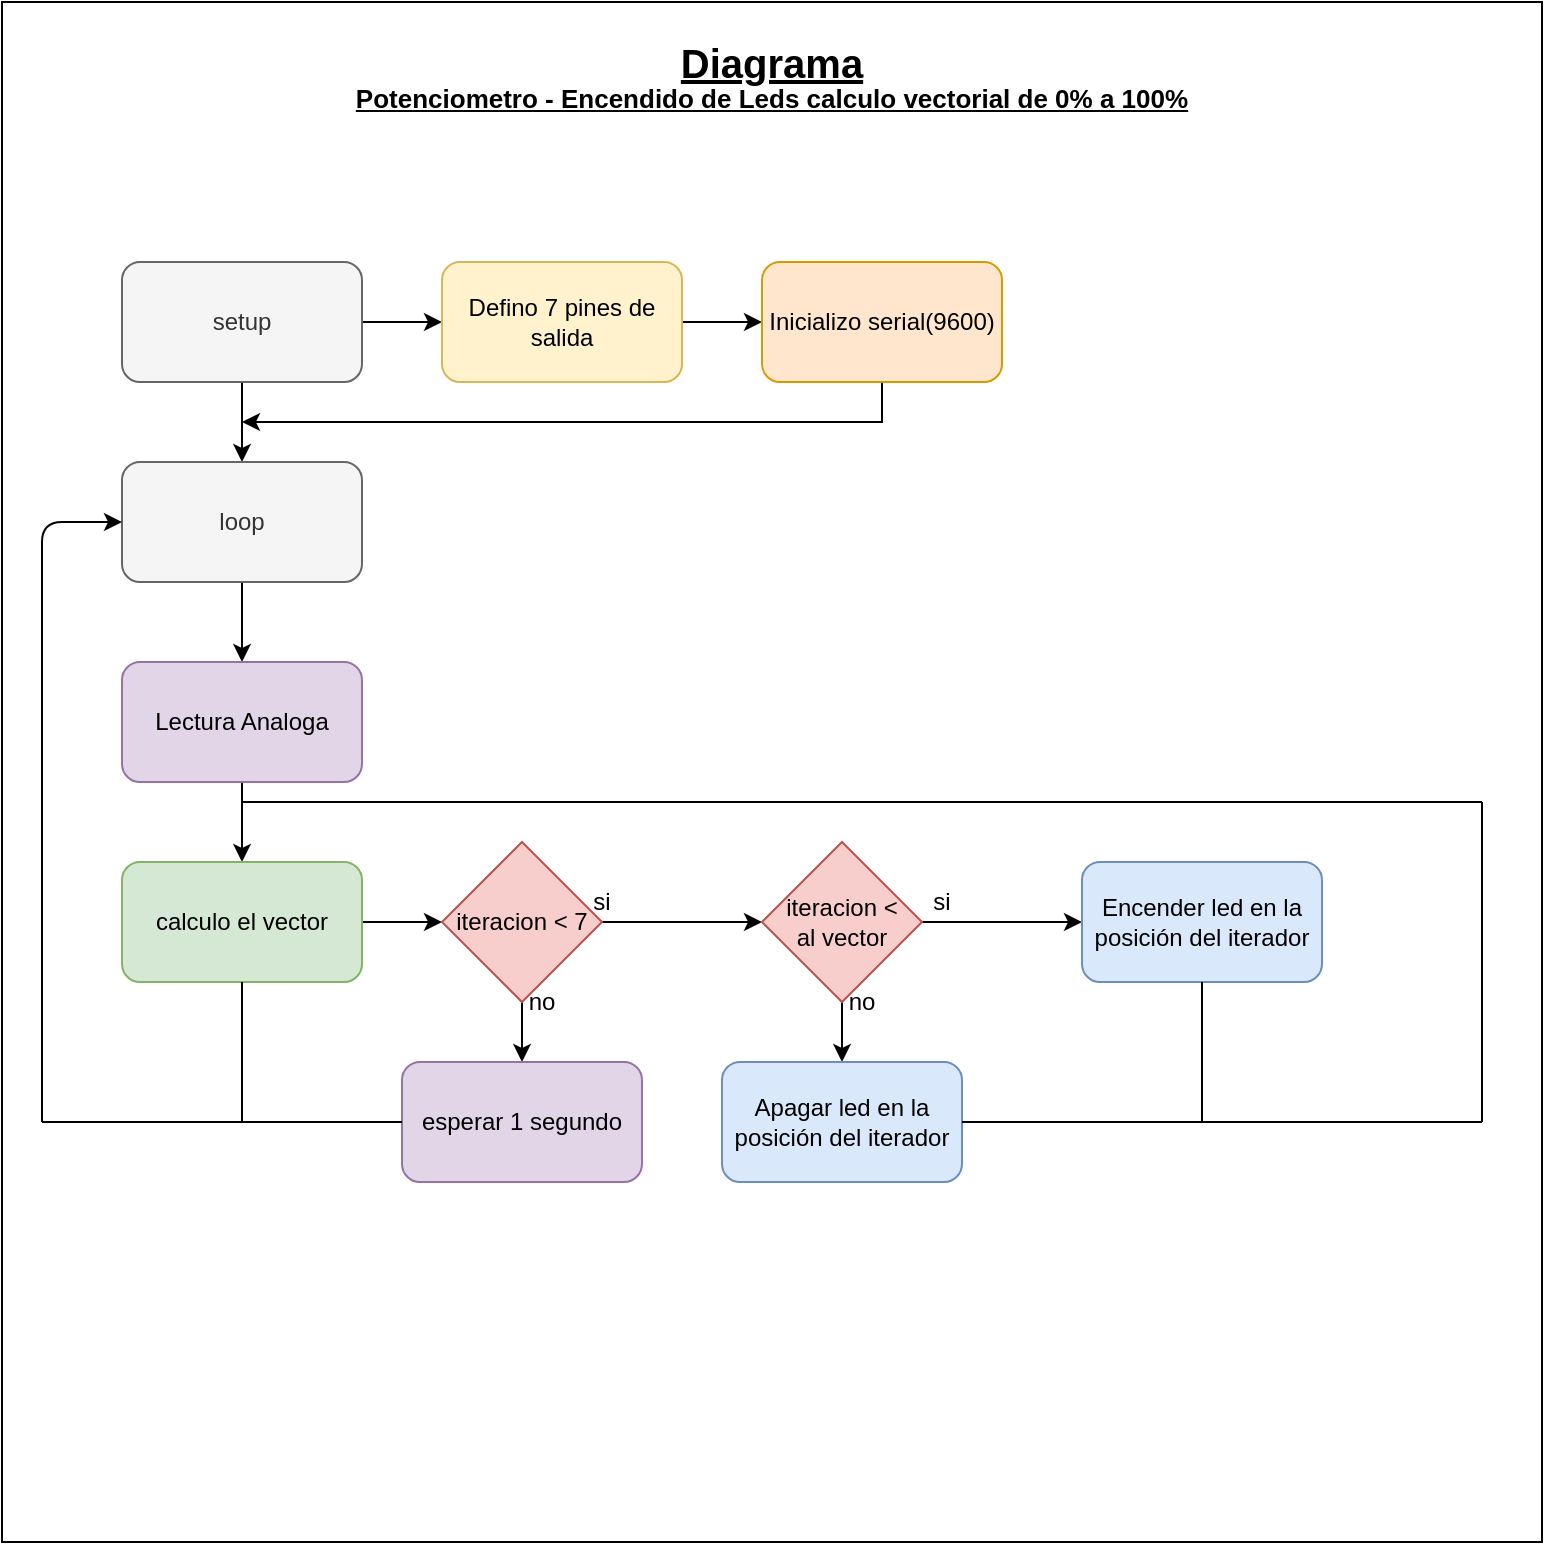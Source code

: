 <mxfile version="13.9.3" type="device"><diagram id="oCxgoDgu0oGL35cv8EJJ" name="Page-1"><mxGraphModel dx="1038" dy="1675" grid="1" gridSize="10" guides="1" tooltips="1" connect="1" arrows="1" fold="1" page="1" pageScale="1" pageWidth="850" pageHeight="1100" math="0" shadow="0"><root><mxCell id="0"/><mxCell id="1" parent="0"/><mxCell id="mV7w_n5M4LXwtwKgWq0q-77" value="" style="whiteSpace=wrap;html=1;aspect=fixed;" vertex="1" parent="1"><mxGeometry x="150" y="-50" width="770" height="770" as="geometry"/></mxCell><mxCell id="mV7w_n5M4LXwtwKgWq0q-78" value="" style="edgeStyle=orthogonalEdgeStyle;rounded=0;orthogonalLoop=1;jettySize=auto;html=1;" edge="1" source="mV7w_n5M4LXwtwKgWq0q-80" target="mV7w_n5M4LXwtwKgWq0q-82" parent="1"><mxGeometry relative="1" as="geometry"/></mxCell><mxCell id="mV7w_n5M4LXwtwKgWq0q-79" value="" style="edgeStyle=orthogonalEdgeStyle;rounded=0;orthogonalLoop=1;jettySize=auto;html=1;" edge="1" source="mV7w_n5M4LXwtwKgWq0q-80" target="mV7w_n5M4LXwtwKgWq0q-97" parent="1"><mxGeometry relative="1" as="geometry"/></mxCell><mxCell id="mV7w_n5M4LXwtwKgWq0q-80" value="setup" style="rounded=1;whiteSpace=wrap;html=1;fillColor=#f5f5f5;strokeColor=#666666;fontColor=#333333;" vertex="1" parent="1"><mxGeometry x="210" y="80" width="120" height="60" as="geometry"/></mxCell><mxCell id="mV7w_n5M4LXwtwKgWq0q-81" value="" style="edgeStyle=orthogonalEdgeStyle;rounded=0;orthogonalLoop=1;jettySize=auto;html=1;" edge="1" source="mV7w_n5M4LXwtwKgWq0q-82" target="mV7w_n5M4LXwtwKgWq0q-84" parent="1"><mxGeometry relative="1" as="geometry"/></mxCell><mxCell id="mV7w_n5M4LXwtwKgWq0q-82" value="loop" style="rounded=1;whiteSpace=wrap;html=1;fillColor=#f5f5f5;strokeColor=#666666;fontColor=#333333;" vertex="1" parent="1"><mxGeometry x="210" y="180" width="120" height="60" as="geometry"/></mxCell><mxCell id="mV7w_n5M4LXwtwKgWq0q-83" value="" style="edgeStyle=orthogonalEdgeStyle;rounded=0;orthogonalLoop=1;jettySize=auto;html=1;" edge="1" source="mV7w_n5M4LXwtwKgWq0q-84" target="mV7w_n5M4LXwtwKgWq0q-86" parent="1"><mxGeometry relative="1" as="geometry"/></mxCell><mxCell id="mV7w_n5M4LXwtwKgWq0q-84" value="Lectura Analoga" style="rounded=1;whiteSpace=wrap;html=1;fillColor=#e1d5e7;strokeColor=#9673a6;" vertex="1" parent="1"><mxGeometry x="210" y="280" width="120" height="60" as="geometry"/></mxCell><mxCell id="mV7w_n5M4LXwtwKgWq0q-85" value="" style="edgeStyle=orthogonalEdgeStyle;rounded=0;orthogonalLoop=1;jettySize=auto;html=1;" edge="1" source="mV7w_n5M4LXwtwKgWq0q-86" target="mV7w_n5M4LXwtwKgWq0q-89" parent="1"><mxGeometry relative="1" as="geometry"/></mxCell><mxCell id="mV7w_n5M4LXwtwKgWq0q-86" value="&lt;div&gt;&lt;br&gt;&lt;/div&gt;&lt;div&gt;calculo el vector&lt;/div&gt;&lt;div&gt;&lt;br&gt;&lt;/div&gt;" style="rounded=1;whiteSpace=wrap;html=1;fillColor=#d5e8d4;strokeColor=#82b366;" vertex="1" parent="1"><mxGeometry x="210" y="380" width="120" height="60" as="geometry"/></mxCell><mxCell id="mV7w_n5M4LXwtwKgWq0q-87" value="" style="edgeStyle=orthogonalEdgeStyle;rounded=0;orthogonalLoop=1;jettySize=auto;html=1;" edge="1" source="mV7w_n5M4LXwtwKgWq0q-89" target="mV7w_n5M4LXwtwKgWq0q-92" parent="1"><mxGeometry relative="1" as="geometry"/></mxCell><mxCell id="mV7w_n5M4LXwtwKgWq0q-88" value="" style="edgeStyle=orthogonalEdgeStyle;rounded=0;orthogonalLoop=1;jettySize=auto;html=1;" edge="1" source="mV7w_n5M4LXwtwKgWq0q-89" target="mV7w_n5M4LXwtwKgWq0q-94" parent="1"><mxGeometry relative="1" as="geometry"/></mxCell><mxCell id="mV7w_n5M4LXwtwKgWq0q-89" value="iteracion &amp;lt; 7" style="rhombus;whiteSpace=wrap;html=1;fillColor=#f8cecc;strokeColor=#b85450;" vertex="1" parent="1"><mxGeometry x="370" y="370" width="80" height="80" as="geometry"/></mxCell><mxCell id="mV7w_n5M4LXwtwKgWq0q-90" value="" style="edgeStyle=orthogonalEdgeStyle;rounded=0;orthogonalLoop=1;jettySize=auto;html=1;" edge="1" source="mV7w_n5M4LXwtwKgWq0q-92" target="mV7w_n5M4LXwtwKgWq0q-93" parent="1"><mxGeometry relative="1" as="geometry"/></mxCell><mxCell id="mV7w_n5M4LXwtwKgWq0q-91" value="" style="edgeStyle=orthogonalEdgeStyle;rounded=0;orthogonalLoop=1;jettySize=auto;html=1;" edge="1" source="mV7w_n5M4LXwtwKgWq0q-92" target="mV7w_n5M4LXwtwKgWq0q-95" parent="1"><mxGeometry relative="1" as="geometry"/></mxCell><mxCell id="mV7w_n5M4LXwtwKgWq0q-92" value="&lt;div&gt;iteracion &amp;lt; &lt;br&gt;&lt;/div&gt;&lt;div&gt;al vector&lt;/div&gt;" style="rhombus;whiteSpace=wrap;html=1;fillColor=#f8cecc;strokeColor=#b85450;" vertex="1" parent="1"><mxGeometry x="530" y="370" width="80" height="80" as="geometry"/></mxCell><mxCell id="mV7w_n5M4LXwtwKgWq0q-93" value="Encender led en la posición del iterador" style="rounded=1;whiteSpace=wrap;html=1;fillColor=#dae8fc;strokeColor=#6c8ebf;" vertex="1" parent="1"><mxGeometry x="690" y="380" width="120" height="60" as="geometry"/></mxCell><mxCell id="mV7w_n5M4LXwtwKgWq0q-94" value="esperar 1 segundo" style="rounded=1;whiteSpace=wrap;html=1;fillColor=#e1d5e7;strokeColor=#9673a6;" vertex="1" parent="1"><mxGeometry x="350" y="480" width="120" height="60" as="geometry"/></mxCell><mxCell id="mV7w_n5M4LXwtwKgWq0q-95" value="Apagar led en la posición del iterador" style="rounded=1;whiteSpace=wrap;html=1;fillColor=#dae8fc;strokeColor=#6c8ebf;" vertex="1" parent="1"><mxGeometry x="510" y="480" width="120" height="60" as="geometry"/></mxCell><mxCell id="mV7w_n5M4LXwtwKgWq0q-96" value="" style="edgeStyle=orthogonalEdgeStyle;rounded=0;orthogonalLoop=1;jettySize=auto;html=1;" edge="1" source="mV7w_n5M4LXwtwKgWq0q-97" target="mV7w_n5M4LXwtwKgWq0q-99" parent="1"><mxGeometry relative="1" as="geometry"/></mxCell><mxCell id="mV7w_n5M4LXwtwKgWq0q-97" value="Defino 7 pines de salida" style="rounded=1;whiteSpace=wrap;html=1;fillColor=#fff2cc;strokeColor=#d6b656;" vertex="1" parent="1"><mxGeometry x="370" y="80" width="120" height="60" as="geometry"/></mxCell><mxCell id="mV7w_n5M4LXwtwKgWq0q-98" style="edgeStyle=orthogonalEdgeStyle;rounded=0;orthogonalLoop=1;jettySize=auto;html=1;" edge="1" source="mV7w_n5M4LXwtwKgWq0q-99" parent="1"><mxGeometry relative="1" as="geometry"><mxPoint x="270" y="160" as="targetPoint"/><Array as="points"><mxPoint x="590" y="160"/></Array></mxGeometry></mxCell><mxCell id="mV7w_n5M4LXwtwKgWq0q-99" value="Inicializo serial(9600)" style="rounded=1;whiteSpace=wrap;html=1;fillColor=#ffe6cc;strokeColor=#d79b00;" vertex="1" parent="1"><mxGeometry x="530" y="80" width="120" height="60" as="geometry"/></mxCell><mxCell id="mV7w_n5M4LXwtwKgWq0q-100" value="" style="endArrow=none;html=1;" edge="1" parent="1"><mxGeometry width="50" height="50" relative="1" as="geometry"><mxPoint x="270" y="350" as="sourcePoint"/><mxPoint x="890" y="350" as="targetPoint"/><Array as="points"/></mxGeometry></mxCell><mxCell id="mV7w_n5M4LXwtwKgWq0q-101" value="" style="endArrow=none;html=1;" edge="1" parent="1"><mxGeometry width="50" height="50" relative="1" as="geometry"><mxPoint x="630" y="510" as="sourcePoint"/><mxPoint x="890" y="510" as="targetPoint"/></mxGeometry></mxCell><mxCell id="mV7w_n5M4LXwtwKgWq0q-102" value="" style="endArrow=none;html=1;" edge="1" parent="1"><mxGeometry width="50" height="50" relative="1" as="geometry"><mxPoint x="890" y="510" as="sourcePoint"/><mxPoint x="890" y="350" as="targetPoint"/></mxGeometry></mxCell><mxCell id="mV7w_n5M4LXwtwKgWq0q-103" value="" style="endArrow=none;html=1;entryX=0.5;entryY=1;entryDx=0;entryDy=0;" edge="1" target="mV7w_n5M4LXwtwKgWq0q-93" parent="1"><mxGeometry width="50" height="50" relative="1" as="geometry"><mxPoint x="750" y="510" as="sourcePoint"/><mxPoint x="780" y="460" as="targetPoint"/></mxGeometry></mxCell><mxCell id="mV7w_n5M4LXwtwKgWq0q-104" value="" style="endArrow=none;html=1;entryX=0;entryY=0.5;entryDx=0;entryDy=0;" edge="1" target="mV7w_n5M4LXwtwKgWq0q-94" parent="1"><mxGeometry width="50" height="50" relative="1" as="geometry"><mxPoint x="170" y="510" as="sourcePoint"/><mxPoint x="250" y="470" as="targetPoint"/></mxGeometry></mxCell><mxCell id="mV7w_n5M4LXwtwKgWq0q-105" value="" style="endArrow=classic;html=1;entryX=0;entryY=0.5;entryDx=0;entryDy=0;" edge="1" target="mV7w_n5M4LXwtwKgWq0q-82" parent="1"><mxGeometry width="50" height="50" relative="1" as="geometry"><mxPoint x="170" y="510" as="sourcePoint"/><mxPoint x="170" y="200" as="targetPoint"/><Array as="points"><mxPoint x="170" y="210"/></Array></mxGeometry></mxCell><mxCell id="mV7w_n5M4LXwtwKgWq0q-106" value="" style="endArrow=none;html=1;" edge="1" parent="1"><mxGeometry width="50" height="50" relative="1" as="geometry"><mxPoint x="270" y="510" as="sourcePoint"/><mxPoint x="270" y="440" as="targetPoint"/></mxGeometry></mxCell><mxCell id="mV7w_n5M4LXwtwKgWq0q-107" value="si" style="text;html=1;strokeColor=none;fillColor=none;align=center;verticalAlign=middle;whiteSpace=wrap;rounded=0;" vertex="1" parent="1"><mxGeometry x="430" y="390" width="40" height="20" as="geometry"/></mxCell><mxCell id="mV7w_n5M4LXwtwKgWq0q-108" value="si" style="text;html=1;strokeColor=none;fillColor=none;align=center;verticalAlign=middle;whiteSpace=wrap;rounded=0;" vertex="1" parent="1"><mxGeometry x="600" y="390" width="40" height="20" as="geometry"/></mxCell><mxCell id="mV7w_n5M4LXwtwKgWq0q-109" value="no" style="text;html=1;strokeColor=none;fillColor=none;align=center;verticalAlign=middle;whiteSpace=wrap;rounded=0;" vertex="1" parent="1"><mxGeometry x="400" y="440" width="40" height="20" as="geometry"/></mxCell><mxCell id="mV7w_n5M4LXwtwKgWq0q-110" value="no" style="text;html=1;strokeColor=none;fillColor=none;align=center;verticalAlign=middle;whiteSpace=wrap;rounded=0;" vertex="1" parent="1"><mxGeometry x="560" y="440" width="40" height="20" as="geometry"/></mxCell><mxCell id="mV7w_n5M4LXwtwKgWq0q-112" value="&lt;br&gt;&lt;h1 id=&quot;d_page_title&quot; class=&quot;d2l-heading-title&quot; style=&quot;font-size: 13px&quot;&gt;&lt;span class=&quot;vui-heading-1&quot; style=&quot;font-size: 13px&quot;&gt;Potenciometro - Encendido de Leds calculo vectorial de 0% a 100%&lt;/span&gt;&lt;/h1&gt;" style="text;html=1;strokeColor=none;fillColor=none;align=center;verticalAlign=middle;whiteSpace=wrap;rounded=0;fontSize=13;fontStyle=4" vertex="1" parent="1"><mxGeometry x="280" y="-20" width="510" height="20" as="geometry"/></mxCell><mxCell id="mV7w_n5M4LXwtwKgWq0q-113" value="Diagrama" style="text;html=1;strokeColor=none;fillColor=none;align=center;verticalAlign=middle;whiteSpace=wrap;rounded=0;fontSize=20;fontStyle=5" vertex="1" parent="1"><mxGeometry x="455" y="-30" width="160" height="20" as="geometry"/></mxCell></root></mxGraphModel></diagram></mxfile>